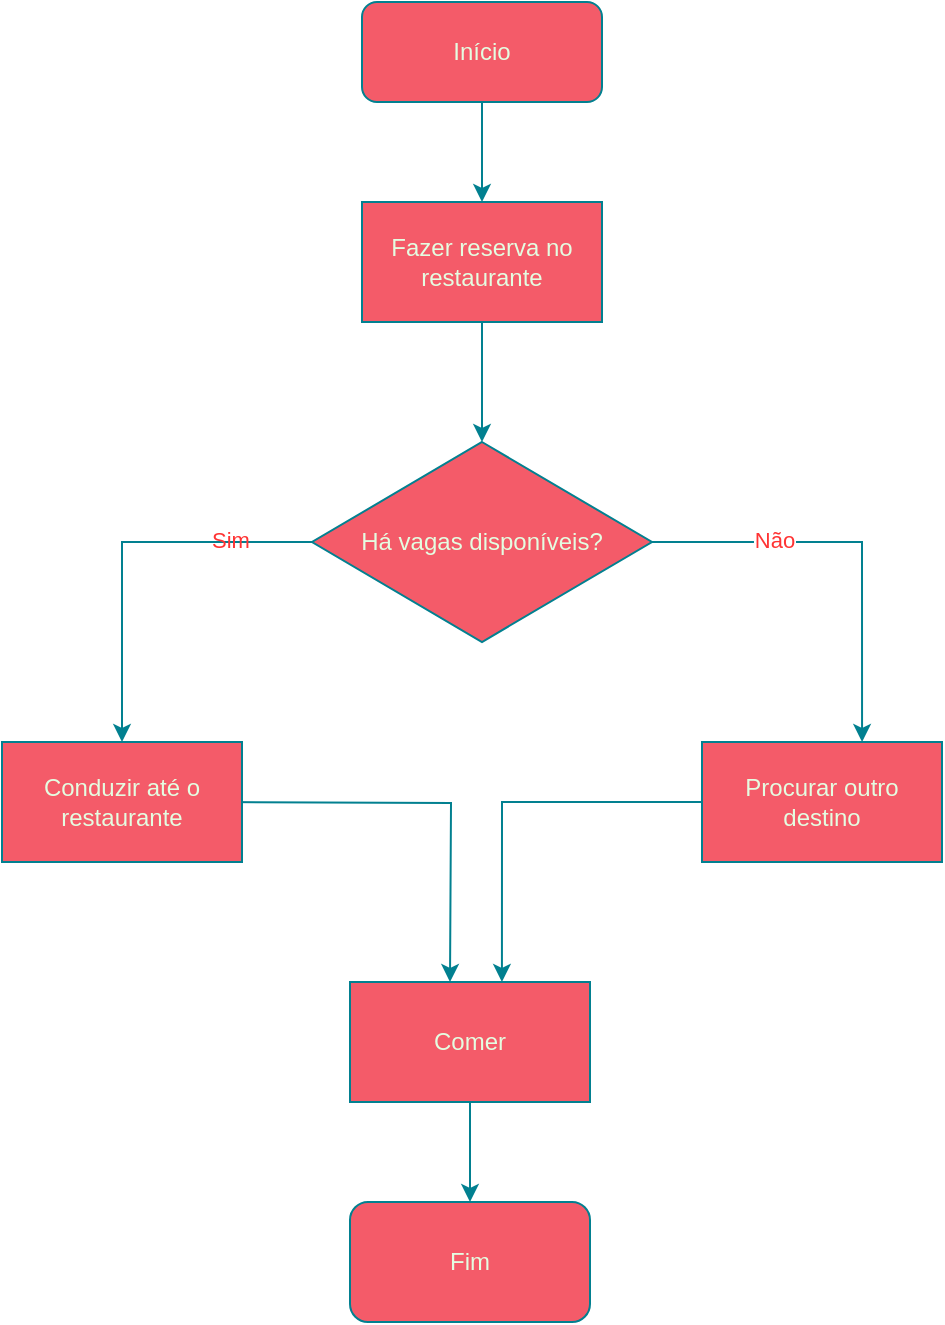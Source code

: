 <mxfile version="24.6.3" type="device">
  <diagram name="Página-1" id="iRgMBZmcQ8N3P_1VjlgY">
    <mxGraphModel dx="954" dy="646" grid="1" gridSize="10" guides="1" tooltips="1" connect="1" arrows="1" fold="1" page="1" pageScale="1" pageWidth="827" pageHeight="1169" math="0" shadow="0">
      <root>
        <mxCell id="0" />
        <mxCell id="1" parent="0" />
        <mxCell id="-Q0_JGXljB0-hT06e8Z0-10" style="edgeStyle=orthogonalEdgeStyle;rounded=0;orthogonalLoop=1;jettySize=auto;html=1;exitX=0.5;exitY=1;exitDx=0;exitDy=0;entryX=0.5;entryY=0;entryDx=0;entryDy=0;labelBackgroundColor=none;strokeColor=#028090;fontColor=default;" edge="1" parent="1" source="-Q0_JGXljB0-hT06e8Z0-1" target="-Q0_JGXljB0-hT06e8Z0-11">
          <mxGeometry relative="1" as="geometry">
            <mxPoint x="420" y="150" as="targetPoint" />
          </mxGeometry>
        </mxCell>
        <mxCell id="-Q0_JGXljB0-hT06e8Z0-1" value="Início" style="rounded=1;whiteSpace=wrap;html=1;labelBackgroundColor=none;fillColor=#F45B69;strokeColor=#028090;fontColor=#E4FDE1;" vertex="1" parent="1">
          <mxGeometry x="360" y="70" width="120" height="50" as="geometry" />
        </mxCell>
        <mxCell id="-Q0_JGXljB0-hT06e8Z0-8" style="edgeStyle=orthogonalEdgeStyle;rounded=0;orthogonalLoop=1;jettySize=auto;html=1;entryX=0.5;entryY=0;entryDx=0;entryDy=0;labelBackgroundColor=none;strokeColor=#028090;fontColor=default;" edge="1" parent="1">
          <mxGeometry relative="1" as="geometry">
            <mxPoint x="420" y="250" as="sourcePoint" />
            <mxPoint x="420" y="250" as="targetPoint" />
          </mxGeometry>
        </mxCell>
        <mxCell id="-Q0_JGXljB0-hT06e8Z0-19" style="edgeStyle=orthogonalEdgeStyle;rounded=0;orthogonalLoop=1;jettySize=auto;html=1;labelBackgroundColor=none;strokeColor=#028090;fontColor=default;" edge="1" parent="1" source="-Q0_JGXljB0-hT06e8Z0-11" target="-Q0_JGXljB0-hT06e8Z0-51">
          <mxGeometry relative="1" as="geometry">
            <mxPoint x="420" y="280" as="targetPoint" />
          </mxGeometry>
        </mxCell>
        <mxCell id="-Q0_JGXljB0-hT06e8Z0-11" value="Fazer reserva no restaurante" style="rounded=0;whiteSpace=wrap;html=1;labelBackgroundColor=none;fillColor=#F45B69;strokeColor=#028090;fontColor=#E4FDE1;" vertex="1" parent="1">
          <mxGeometry x="360" y="170" width="120" height="60" as="geometry" />
        </mxCell>
        <mxCell id="-Q0_JGXljB0-hT06e8Z0-57" style="edgeStyle=orthogonalEdgeStyle;rounded=0;orthogonalLoop=1;jettySize=auto;html=1;strokeColor=#028090;fontColor=default;fillColor=#F45B69;labelBackgroundColor=none;entryX=0.5;entryY=0;entryDx=0;entryDy=0;" edge="1" parent="1" source="-Q0_JGXljB0-hT06e8Z0-51" target="-Q0_JGXljB0-hT06e8Z0-52">
          <mxGeometry relative="1" as="geometry">
            <mxPoint x="240" y="430" as="targetPoint" />
          </mxGeometry>
        </mxCell>
        <mxCell id="-Q0_JGXljB0-hT06e8Z0-62" value="Sim" style="edgeLabel;html=1;align=center;verticalAlign=middle;resizable=0;points=[];strokeColor=#028090;fontColor=#FF3333;fillColor=#F45B69;labelBackgroundColor=none;" vertex="1" connectable="0" parent="-Q0_JGXljB0-hT06e8Z0-57">
          <mxGeometry x="-0.577" y="-1" relative="1" as="geometry">
            <mxPoint as="offset" />
          </mxGeometry>
        </mxCell>
        <mxCell id="-Q0_JGXljB0-hT06e8Z0-51" value="Há vagas disponíveis?" style="rhombus;whiteSpace=wrap;html=1;strokeColor=#028090;fontColor=#E4FDE1;fillColor=#F45B69;labelBackgroundColor=none;" vertex="1" parent="1">
          <mxGeometry x="335" y="290" width="170" height="100" as="geometry" />
        </mxCell>
        <mxCell id="-Q0_JGXljB0-hT06e8Z0-55" style="edgeStyle=orthogonalEdgeStyle;rounded=0;orthogonalLoop=1;jettySize=auto;html=1;strokeColor=#028090;fontColor=default;fillColor=#F45B69;labelBackgroundColor=none;" edge="1" parent="1">
          <mxGeometry relative="1" as="geometry">
            <mxPoint x="404" y="560" as="targetPoint" />
            <mxPoint x="290" y="470" as="sourcePoint" />
          </mxGeometry>
        </mxCell>
        <mxCell id="-Q0_JGXljB0-hT06e8Z0-52" value="Conduzir até o restaurante" style="rounded=0;whiteSpace=wrap;html=1;strokeColor=#028090;fontColor=#E4FDE1;fillColor=#F45B69;labelBackgroundColor=none;" vertex="1" parent="1">
          <mxGeometry x="180" y="440" width="120" height="60" as="geometry" />
        </mxCell>
        <mxCell id="-Q0_JGXljB0-hT06e8Z0-59" style="edgeStyle=orthogonalEdgeStyle;rounded=0;orthogonalLoop=1;jettySize=auto;html=1;strokeColor=#028090;fontColor=default;fillColor=#F45B69;labelBackgroundColor=none;entryX=0.633;entryY=0;entryDx=0;entryDy=0;entryPerimeter=0;" edge="1" parent="1" source="-Q0_JGXljB0-hT06e8Z0-53" target="-Q0_JGXljB0-hT06e8Z0-54">
          <mxGeometry relative="1" as="geometry">
            <mxPoint x="440" y="550" as="targetPoint" />
          </mxGeometry>
        </mxCell>
        <mxCell id="-Q0_JGXljB0-hT06e8Z0-53" value="Procurar outro destino" style="rounded=0;whiteSpace=wrap;html=1;strokeColor=#028090;fontColor=#E4FDE1;fillColor=#F45B69;labelBackgroundColor=none;" vertex="1" parent="1">
          <mxGeometry x="530" y="440" width="120" height="60" as="geometry" />
        </mxCell>
        <mxCell id="-Q0_JGXljB0-hT06e8Z0-60" style="edgeStyle=orthogonalEdgeStyle;rounded=0;orthogonalLoop=1;jettySize=auto;html=1;strokeColor=#028090;fontColor=default;fillColor=#F45B69;labelBackgroundColor=none;" edge="1" parent="1" source="-Q0_JGXljB0-hT06e8Z0-54">
          <mxGeometry relative="1" as="geometry">
            <mxPoint x="414" y="670" as="targetPoint" />
          </mxGeometry>
        </mxCell>
        <mxCell id="-Q0_JGXljB0-hT06e8Z0-54" value="Comer" style="rounded=0;whiteSpace=wrap;html=1;strokeColor=#028090;fontColor=#E4FDE1;fillColor=#F45B69;labelBackgroundColor=none;" vertex="1" parent="1">
          <mxGeometry x="354" y="560" width="120" height="60" as="geometry" />
        </mxCell>
        <mxCell id="-Q0_JGXljB0-hT06e8Z0-61" value="Fim" style="rounded=1;whiteSpace=wrap;html=1;strokeColor=#028090;fontColor=#E4FDE1;fillColor=#F45B69;labelBackgroundColor=none;" vertex="1" parent="1">
          <mxGeometry x="354" y="670" width="120" height="60" as="geometry" />
        </mxCell>
        <mxCell id="-Q0_JGXljB0-hT06e8Z0-65" style="edgeStyle=orthogonalEdgeStyle;rounded=0;orthogonalLoop=1;jettySize=auto;html=1;entryX=0.667;entryY=0;entryDx=0;entryDy=0;entryPerimeter=0;strokeColor=#028090;fontColor=#E4FDE1;fillColor=#F45B69;" edge="1" parent="1" source="-Q0_JGXljB0-hT06e8Z0-51" target="-Q0_JGXljB0-hT06e8Z0-53">
          <mxGeometry relative="1" as="geometry" />
        </mxCell>
        <mxCell id="-Q0_JGXljB0-hT06e8Z0-67" value="&lt;font color=&quot;#ff3333&quot;&gt;Não&lt;/font&gt;" style="edgeLabel;html=1;align=center;verticalAlign=middle;resizable=0;points=[];strokeColor=#028090;fontColor=#E4FDE1;fillColor=#F45B69;" vertex="1" connectable="0" parent="-Q0_JGXljB0-hT06e8Z0-65">
          <mxGeometry x="-0.405" y="1" relative="1" as="geometry">
            <mxPoint as="offset" />
          </mxGeometry>
        </mxCell>
      </root>
    </mxGraphModel>
  </diagram>
</mxfile>
